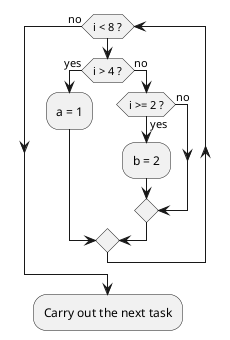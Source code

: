 @startuml
while (i < 8 ?)
  if (i > 4 ?) then (yes)
      :a = 1;
  else (no)
      if (i >= 2 ?) then (yes)
      :b = 2;
      else (no)
      endif
  endif
 endwhile (no)
:Carry out the next task;
@enduml
